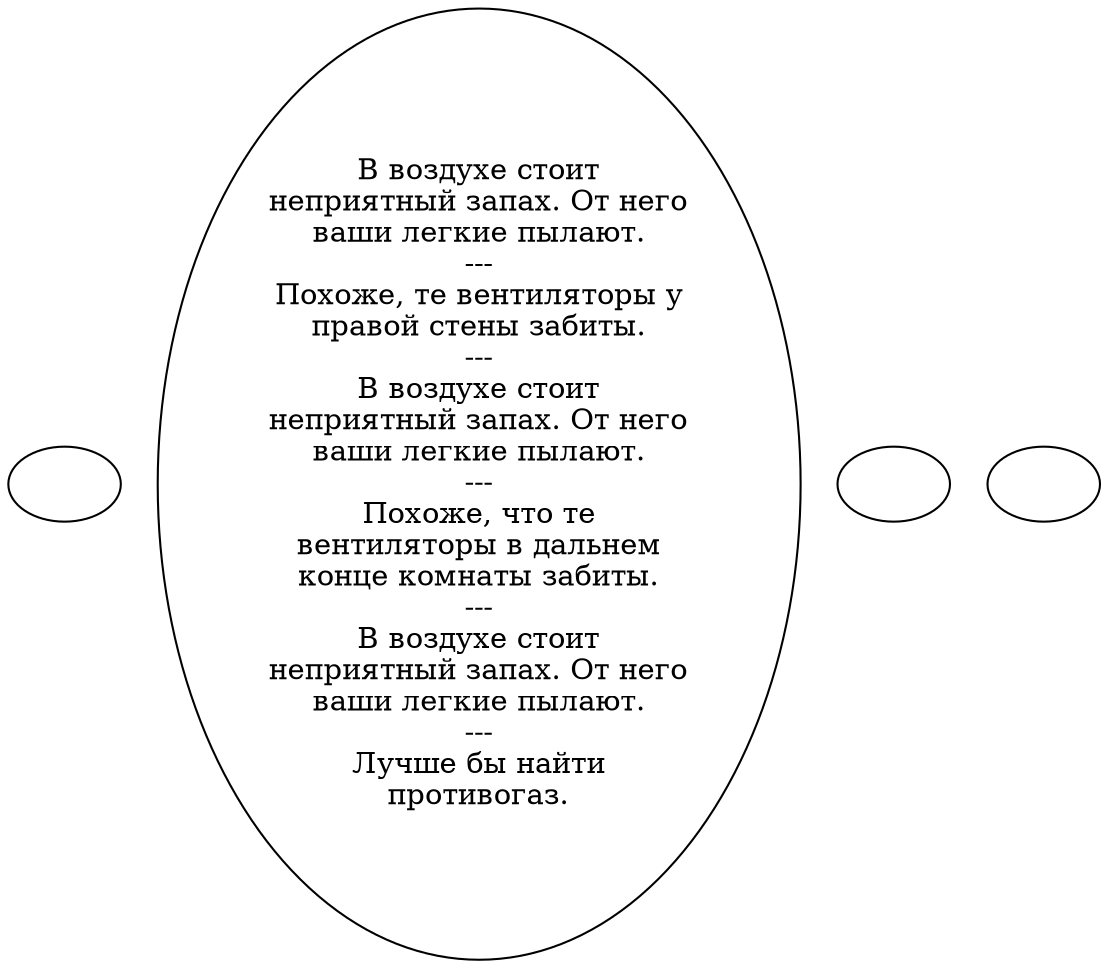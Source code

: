 digraph epas7 {
  "start" [style=filled       fillcolor="#FFFFFF"       color="#000000"]
  "start" [label=""]
  "spatial_p_proc" [style=filled       fillcolor="#FFFFFF"       color="#000000"]
  "spatial_p_proc" [label="В воздухе стоит\nнеприятный запах. От него\nваши легкие пылают.\n---\nПохоже, те вентиляторы у\nправой стены забиты.\n---\nВ воздухе стоит\nнеприятный запах. От него\nваши легкие пылают.\n---\nПохоже, что те\nвентиляторы в дальнем\nконце комнаты забиты.\n---\nВ воздухе стоит\nнеприятный запах. От него\nваши легкие пылают.\n---\nЛучше бы найти\nпротивогаз."]
  "map_enter_p_proc" [style=filled       fillcolor="#FFFFFF"       color="#000000"]
  "map_enter_p_proc" [label=""]
  "map_update_p_proc" [style=filled       fillcolor="#FFFFFF"       color="#000000"]
  "map_update_p_proc" [label=""]
}